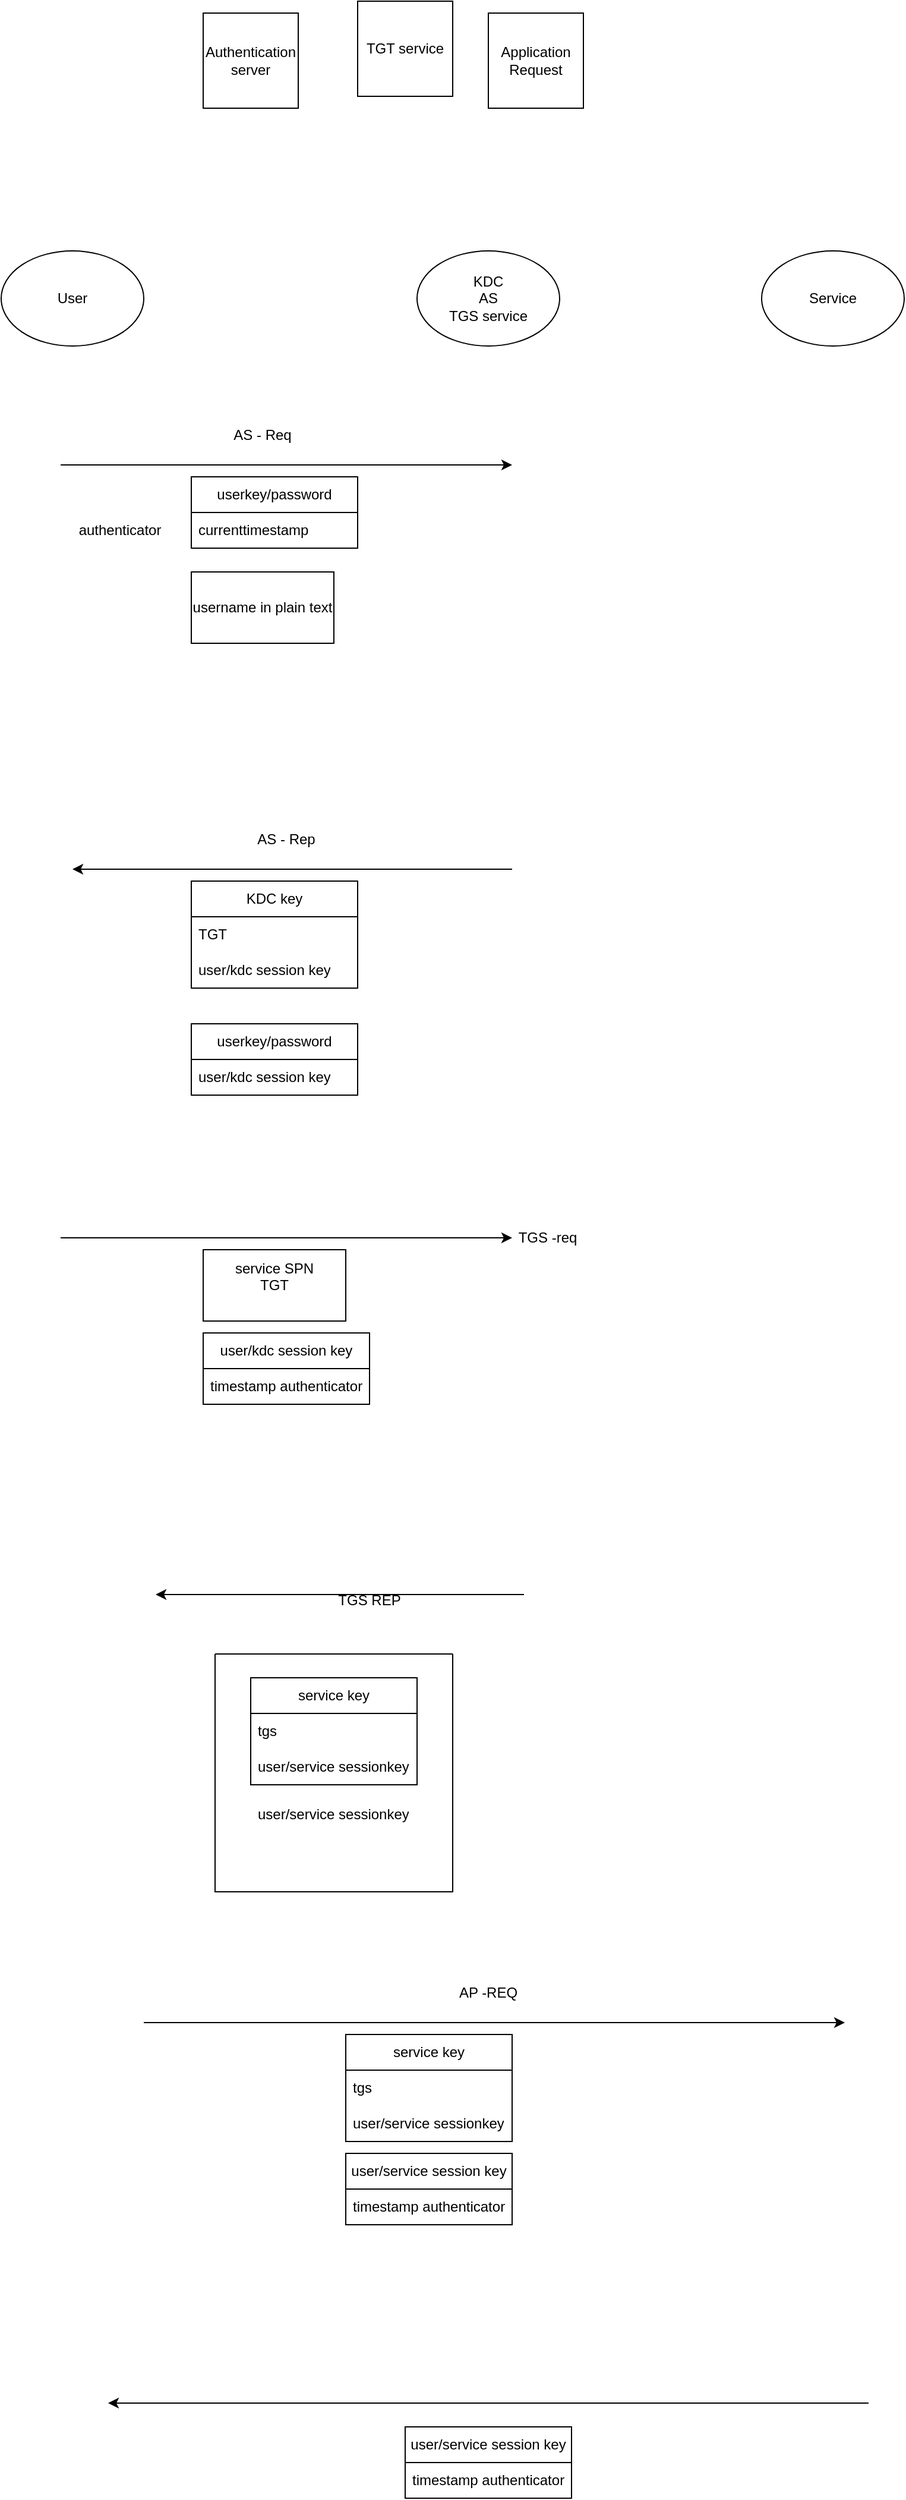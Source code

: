 <mxfile version="25.0.1">
  <diagram name="Page-1" id="13EhBnNlmuwyAjrge826">
    <mxGraphModel dx="1235" dy="1755" grid="1" gridSize="10" guides="1" tooltips="1" connect="1" arrows="1" fold="1" page="1" pageScale="1" pageWidth="850" pageHeight="1100" math="0" shadow="0">
      <root>
        <mxCell id="0" />
        <mxCell id="1" parent="0" />
        <mxCell id="1JoodfJtMBtK3uYgIGqH-1" value="User" style="ellipse;whiteSpace=wrap;html=1;" parent="1" vertex="1">
          <mxGeometry x="30" y="70" width="120" height="80" as="geometry" />
        </mxCell>
        <mxCell id="1JoodfJtMBtK3uYgIGqH-2" value="KDC&lt;br&gt;AS&lt;br&gt;TGS service" style="ellipse;whiteSpace=wrap;html=1;" parent="1" vertex="1">
          <mxGeometry x="380" y="70" width="120" height="80" as="geometry" />
        </mxCell>
        <mxCell id="1JoodfJtMBtK3uYgIGqH-3" value="Service" style="ellipse;whiteSpace=wrap;html=1;" parent="1" vertex="1">
          <mxGeometry x="670" y="70" width="120" height="80" as="geometry" />
        </mxCell>
        <mxCell id="1JoodfJtMBtK3uYgIGqH-4" value="" style="endArrow=classic;html=1;rounded=0;" parent="1" edge="1">
          <mxGeometry width="50" height="50" relative="1" as="geometry">
            <mxPoint x="80" y="250" as="sourcePoint" />
            <mxPoint x="460" y="250" as="targetPoint" />
          </mxGeometry>
        </mxCell>
        <mxCell id="1JoodfJtMBtK3uYgIGqH-6" value="Authentication server" style="whiteSpace=wrap;html=1;aspect=fixed;" parent="1" vertex="1">
          <mxGeometry x="200" y="-130" width="80" height="80" as="geometry" />
        </mxCell>
        <mxCell id="1JoodfJtMBtK3uYgIGqH-7" value="TGT service" style="whiteSpace=wrap;html=1;aspect=fixed;" parent="1" vertex="1">
          <mxGeometry x="330" y="-140" width="80" height="80" as="geometry" />
        </mxCell>
        <mxCell id="1JoodfJtMBtK3uYgIGqH-8" value="Application Request" style="whiteSpace=wrap;html=1;aspect=fixed;" parent="1" vertex="1">
          <mxGeometry x="440" y="-130" width="80" height="80" as="geometry" />
        </mxCell>
        <mxCell id="1JoodfJtMBtK3uYgIGqH-9" value="userkey/password" style="swimlane;fontStyle=0;childLayout=stackLayout;horizontal=1;startSize=30;horizontalStack=0;resizeParent=1;resizeParentMax=0;resizeLast=0;collapsible=1;marginBottom=0;whiteSpace=wrap;html=1;" parent="1" vertex="1">
          <mxGeometry x="190" y="260" width="140" height="60" as="geometry" />
        </mxCell>
        <mxCell id="1JoodfJtMBtK3uYgIGqH-10" value="currenttimestamp" style="text;strokeColor=none;fillColor=none;align=left;verticalAlign=middle;spacingLeft=4;spacingRight=4;overflow=hidden;points=[[0,0.5],[1,0.5]];portConstraint=eastwest;rotatable=0;whiteSpace=wrap;html=1;" parent="1JoodfJtMBtK3uYgIGqH-9" vertex="1">
          <mxGeometry y="30" width="140" height="30" as="geometry" />
        </mxCell>
        <mxCell id="1JoodfJtMBtK3uYgIGqH-13" value="authenticator" style="text;html=1;align=center;verticalAlign=middle;whiteSpace=wrap;rounded=0;" parent="1" vertex="1">
          <mxGeometry x="100" y="290" width="60" height="30" as="geometry" />
        </mxCell>
        <mxCell id="1JoodfJtMBtK3uYgIGqH-14" value="username in plain text" style="rounded=0;whiteSpace=wrap;html=1;" parent="1" vertex="1">
          <mxGeometry x="190" y="340" width="120" height="60" as="geometry" />
        </mxCell>
        <mxCell id="1JoodfJtMBtK3uYgIGqH-15" value="AS - Req" style="text;html=1;align=center;verticalAlign=middle;whiteSpace=wrap;rounded=0;" parent="1" vertex="1">
          <mxGeometry x="220" y="210" width="60" height="30" as="geometry" />
        </mxCell>
        <mxCell id="1JoodfJtMBtK3uYgIGqH-16" value="AS - Rep" style="text;html=1;align=center;verticalAlign=middle;whiteSpace=wrap;rounded=0;" parent="1" vertex="1">
          <mxGeometry x="240" y="550" width="60" height="30" as="geometry" />
        </mxCell>
        <mxCell id="1JoodfJtMBtK3uYgIGqH-17" value="" style="endArrow=classic;html=1;rounded=0;" parent="1" edge="1">
          <mxGeometry width="50" height="50" relative="1" as="geometry">
            <mxPoint x="460" y="590" as="sourcePoint" />
            <mxPoint x="90" y="590" as="targetPoint" />
          </mxGeometry>
        </mxCell>
        <mxCell id="1JoodfJtMBtK3uYgIGqH-18" value="KDC key" style="swimlane;fontStyle=0;childLayout=stackLayout;horizontal=1;startSize=30;horizontalStack=0;resizeParent=1;resizeParentMax=0;resizeLast=0;collapsible=1;marginBottom=0;whiteSpace=wrap;html=1;" parent="1" vertex="1">
          <mxGeometry x="190" y="600" width="140" height="90" as="geometry" />
        </mxCell>
        <mxCell id="1JoodfJtMBtK3uYgIGqH-19" value="TGT" style="text;strokeColor=none;fillColor=none;align=left;verticalAlign=middle;spacingLeft=4;spacingRight=4;overflow=hidden;points=[[0,0.5],[1,0.5]];portConstraint=eastwest;rotatable=0;whiteSpace=wrap;html=1;" parent="1JoodfJtMBtK3uYgIGqH-18" vertex="1">
          <mxGeometry y="30" width="140" height="30" as="geometry" />
        </mxCell>
        <mxCell id="1JoodfJtMBtK3uYgIGqH-20" value="user/kdc session key" style="text;strokeColor=none;fillColor=none;align=left;verticalAlign=middle;spacingLeft=4;spacingRight=4;overflow=hidden;points=[[0,0.5],[1,0.5]];portConstraint=eastwest;rotatable=0;whiteSpace=wrap;html=1;" parent="1JoodfJtMBtK3uYgIGqH-18" vertex="1">
          <mxGeometry y="60" width="140" height="30" as="geometry" />
        </mxCell>
        <mxCell id="1JoodfJtMBtK3uYgIGqH-22" value="userkey/password" style="swimlane;fontStyle=0;childLayout=stackLayout;horizontal=1;startSize=30;horizontalStack=0;resizeParent=1;resizeParentMax=0;resizeLast=0;collapsible=1;marginBottom=0;whiteSpace=wrap;html=1;" parent="1" vertex="1">
          <mxGeometry x="190" y="720" width="140" height="60" as="geometry" />
        </mxCell>
        <mxCell id="1JoodfJtMBtK3uYgIGqH-23" value="user/kdc session key" style="text;strokeColor=none;fillColor=none;align=left;verticalAlign=middle;spacingLeft=4;spacingRight=4;overflow=hidden;points=[[0,0.5],[1,0.5]];portConstraint=eastwest;rotatable=0;whiteSpace=wrap;html=1;" parent="1JoodfJtMBtK3uYgIGqH-22" vertex="1">
          <mxGeometry y="30" width="140" height="30" as="geometry" />
        </mxCell>
        <mxCell id="1JoodfJtMBtK3uYgIGqH-25" value="" style="endArrow=classic;html=1;rounded=0;" parent="1" target="1JoodfJtMBtK3uYgIGqH-26" edge="1">
          <mxGeometry width="50" height="50" relative="1" as="geometry">
            <mxPoint x="80" y="900" as="sourcePoint" />
            <mxPoint x="490" y="900" as="targetPoint" />
          </mxGeometry>
        </mxCell>
        <mxCell id="1JoodfJtMBtK3uYgIGqH-26" value="TGS -req" style="text;html=1;align=center;verticalAlign=middle;whiteSpace=wrap;rounded=0;" parent="1" vertex="1">
          <mxGeometry x="460" y="885" width="60" height="30" as="geometry" />
        </mxCell>
        <mxCell id="1JoodfJtMBtK3uYgIGqH-27" value="service SPN&lt;div&gt;TGT&lt;/div&gt;&lt;div&gt;&lt;br&gt;&lt;/div&gt;" style="rounded=0;whiteSpace=wrap;html=1;" parent="1" vertex="1">
          <mxGeometry x="200" y="910" width="120" height="60" as="geometry" />
        </mxCell>
        <mxCell id="1JoodfJtMBtK3uYgIGqH-28" value="user/kdc session key" style="swimlane;fontStyle=0;childLayout=stackLayout;horizontal=1;startSize=30;horizontalStack=0;resizeParent=1;resizeParentMax=0;resizeLast=0;collapsible=1;marginBottom=0;whiteSpace=wrap;html=1;" parent="1" vertex="1">
          <mxGeometry x="200" y="980" width="140" height="60" as="geometry" />
        </mxCell>
        <mxCell id="1JoodfJtMBtK3uYgIGqH-29" value="timestamp authenticator" style="text;strokeColor=none;fillColor=none;align=left;verticalAlign=middle;spacingLeft=4;spacingRight=4;overflow=hidden;points=[[0,0.5],[1,0.5]];portConstraint=eastwest;rotatable=0;whiteSpace=wrap;html=1;" parent="1JoodfJtMBtK3uYgIGqH-28" vertex="1">
          <mxGeometry y="30" width="140" height="30" as="geometry" />
        </mxCell>
        <mxCell id="1JoodfJtMBtK3uYgIGqH-32" value="" style="endArrow=classic;html=1;rounded=0;" parent="1" edge="1">
          <mxGeometry width="50" height="50" relative="1" as="geometry">
            <mxPoint x="470" y="1200" as="sourcePoint" />
            <mxPoint x="160" y="1200" as="targetPoint" />
          </mxGeometry>
        </mxCell>
        <mxCell id="1JoodfJtMBtK3uYgIGqH-33" value="TGS REP" style="text;html=1;align=center;verticalAlign=middle;whiteSpace=wrap;rounded=0;" parent="1" vertex="1">
          <mxGeometry x="310" y="1190" width="60" height="30" as="geometry" />
        </mxCell>
        <mxCell id="1JoodfJtMBtK3uYgIGqH-35" value="service key" style="swimlane;fontStyle=0;childLayout=stackLayout;horizontal=1;startSize=30;horizontalStack=0;resizeParent=1;resizeParentMax=0;resizeLast=0;collapsible=1;marginBottom=0;whiteSpace=wrap;html=1;" parent="1" vertex="1">
          <mxGeometry x="240" y="1270" width="140" height="90" as="geometry" />
        </mxCell>
        <mxCell id="1JoodfJtMBtK3uYgIGqH-36" value="tgs&amp;nbsp;" style="text;strokeColor=none;fillColor=none;align=left;verticalAlign=middle;spacingLeft=4;spacingRight=4;overflow=hidden;points=[[0,0.5],[1,0.5]];portConstraint=eastwest;rotatable=0;whiteSpace=wrap;html=1;" parent="1JoodfJtMBtK3uYgIGqH-35" vertex="1">
          <mxGeometry y="30" width="140" height="30" as="geometry" />
        </mxCell>
        <mxCell id="1JoodfJtMBtK3uYgIGqH-37" value="user/service sessionkey" style="text;strokeColor=none;fillColor=none;align=left;verticalAlign=middle;spacingLeft=4;spacingRight=4;overflow=hidden;points=[[0,0.5],[1,0.5]];portConstraint=eastwest;rotatable=0;whiteSpace=wrap;html=1;" parent="1JoodfJtMBtK3uYgIGqH-35" vertex="1">
          <mxGeometry y="60" width="140" height="30" as="geometry" />
        </mxCell>
        <mxCell id="1JoodfJtMBtK3uYgIGqH-39" value="" style="swimlane;startSize=0;" parent="1" vertex="1">
          <mxGeometry x="210" y="1250" width="200" height="200" as="geometry" />
        </mxCell>
        <mxCell id="1JoodfJtMBtK3uYgIGqH-40" value="user/service sessionkey" style="text;strokeColor=none;fillColor=none;align=left;verticalAlign=middle;spacingLeft=4;spacingRight=4;overflow=hidden;points=[[0,0.5],[1,0.5]];portConstraint=eastwest;rotatable=0;whiteSpace=wrap;html=1;" parent="1JoodfJtMBtK3uYgIGqH-39" vertex="1">
          <mxGeometry x="30" y="120" width="140" height="30" as="geometry" />
        </mxCell>
        <mxCell id="6JgaEFWUezj7vjh1nWjI-1" value="" style="endArrow=classic;html=1;rounded=0;" edge="1" parent="1">
          <mxGeometry width="50" height="50" relative="1" as="geometry">
            <mxPoint x="150" y="1560" as="sourcePoint" />
            <mxPoint x="740" y="1560" as="targetPoint" />
          </mxGeometry>
        </mxCell>
        <mxCell id="6JgaEFWUezj7vjh1nWjI-4" value="user/service session key" style="swimlane;fontStyle=0;childLayout=stackLayout;horizontal=1;startSize=30;horizontalStack=0;resizeParent=1;resizeParentMax=0;resizeLast=0;collapsible=1;marginBottom=0;whiteSpace=wrap;html=1;" vertex="1" parent="1">
          <mxGeometry x="320" y="1670" width="140" height="60" as="geometry" />
        </mxCell>
        <mxCell id="6JgaEFWUezj7vjh1nWjI-5" value="timestamp authenticator" style="text;strokeColor=none;fillColor=none;align=left;verticalAlign=middle;spacingLeft=4;spacingRight=4;overflow=hidden;points=[[0,0.5],[1,0.5]];portConstraint=eastwest;rotatable=0;whiteSpace=wrap;html=1;" vertex="1" parent="6JgaEFWUezj7vjh1nWjI-4">
          <mxGeometry y="30" width="140" height="30" as="geometry" />
        </mxCell>
        <mxCell id="6JgaEFWUezj7vjh1nWjI-6" value="service key" style="swimlane;fontStyle=0;childLayout=stackLayout;horizontal=1;startSize=30;horizontalStack=0;resizeParent=1;resizeParentMax=0;resizeLast=0;collapsible=1;marginBottom=0;whiteSpace=wrap;html=1;" vertex="1" parent="1">
          <mxGeometry x="320" y="1570" width="140" height="90" as="geometry" />
        </mxCell>
        <mxCell id="6JgaEFWUezj7vjh1nWjI-7" value="tgs&amp;nbsp;" style="text;strokeColor=none;fillColor=none;align=left;verticalAlign=middle;spacingLeft=4;spacingRight=4;overflow=hidden;points=[[0,0.5],[1,0.5]];portConstraint=eastwest;rotatable=0;whiteSpace=wrap;html=1;" vertex="1" parent="6JgaEFWUezj7vjh1nWjI-6">
          <mxGeometry y="30" width="140" height="30" as="geometry" />
        </mxCell>
        <mxCell id="6JgaEFWUezj7vjh1nWjI-8" value="user/service sessionkey" style="text;strokeColor=none;fillColor=none;align=left;verticalAlign=middle;spacingLeft=4;spacingRight=4;overflow=hidden;points=[[0,0.5],[1,0.5]];portConstraint=eastwest;rotatable=0;whiteSpace=wrap;html=1;" vertex="1" parent="6JgaEFWUezj7vjh1nWjI-6">
          <mxGeometry y="60" width="140" height="30" as="geometry" />
        </mxCell>
        <mxCell id="6JgaEFWUezj7vjh1nWjI-9" value="AP -REQ" style="text;html=1;align=center;verticalAlign=middle;whiteSpace=wrap;rounded=0;" vertex="1" parent="1">
          <mxGeometry x="410" y="1520" width="60" height="30" as="geometry" />
        </mxCell>
        <mxCell id="6JgaEFWUezj7vjh1nWjI-10" value="" style="endArrow=classic;html=1;rounded=0;" edge="1" parent="1">
          <mxGeometry width="50" height="50" relative="1" as="geometry">
            <mxPoint x="760" y="1880" as="sourcePoint" />
            <mxPoint x="120" y="1880" as="targetPoint" />
          </mxGeometry>
        </mxCell>
        <mxCell id="6JgaEFWUezj7vjh1nWjI-11" value="user/service session key" style="swimlane;fontStyle=0;childLayout=stackLayout;horizontal=1;startSize=30;horizontalStack=0;resizeParent=1;resizeParentMax=0;resizeLast=0;collapsible=1;marginBottom=0;whiteSpace=wrap;html=1;" vertex="1" parent="1">
          <mxGeometry x="370" y="1900" width="140" height="60" as="geometry" />
        </mxCell>
        <mxCell id="6JgaEFWUezj7vjh1nWjI-12" value="timestamp authenticator" style="text;strokeColor=none;fillColor=none;align=left;verticalAlign=middle;spacingLeft=4;spacingRight=4;overflow=hidden;points=[[0,0.5],[1,0.5]];portConstraint=eastwest;rotatable=0;whiteSpace=wrap;html=1;" vertex="1" parent="6JgaEFWUezj7vjh1nWjI-11">
          <mxGeometry y="30" width="140" height="30" as="geometry" />
        </mxCell>
      </root>
    </mxGraphModel>
  </diagram>
</mxfile>
